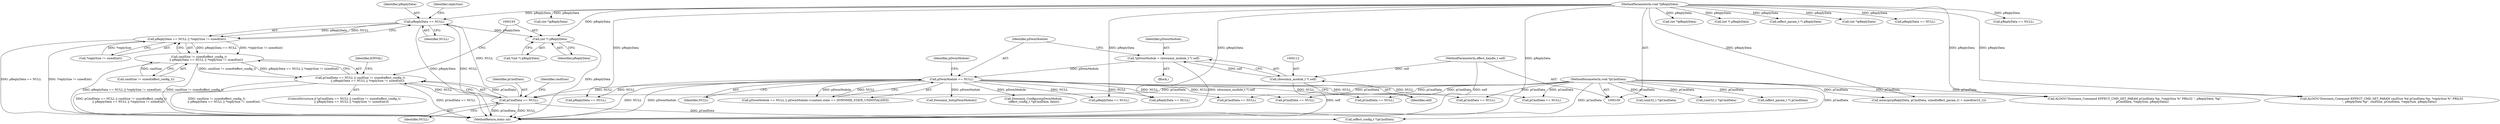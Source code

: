 digraph "0_Android_aeea52da00d210587fb3ed895de3d5f2e0264c88_0@pointer" {
"1000178" [label="(Call,pReplyData == NULL)"];
"1000106" [label="(MethodParameterIn,void *pReplyData)"];
"1000169" [label="(Call,pCmdData == NULL)"];
"1000104" [label="(MethodParameterIn,void *pCmdData)"];
"1000118" [label="(Call,pDwmModule == NULL)"];
"1000109" [label="(Call,*pDwmModule = (downmix_module_t *) self)"];
"1000111" [label="(Call,(downmix_module_t *) self)"];
"1000101" [label="(MethodParameterIn,effect_handle_t self)"];
"1000177" [label="(Call,pReplyData == NULL || *replySize != sizeof(int))"];
"1000172" [label="(Call,cmdSize != sizeof(effect_config_t)\n                || pReplyData == NULL || *replySize != sizeof(int))"];
"1000168" [label="(Call,pCmdData == NULL || cmdSize != sizeof(effect_config_t)\n                || pReplyData == NULL || *replySize != sizeof(int))"];
"1000192" [label="(Call,(int *) pReplyData)"];
"1000180" [label="(Identifier,NULL)"];
"1000104" [label="(MethodParameterIn,void *pCmdData)"];
"1000113" [label="(Identifier,self)"];
"1000194" [label="(Identifier,pReplyData)"];
"1000101" [label="(MethodParameterIn,effect_handle_t self)"];
"1000171" [label="(Identifier,NULL)"];
"1000339" [label="(Call,(effect_param_t *) pCmdData)"];
"1000322" [label="(Call,pReplyData == NULL)"];
"1000124" [label="(Identifier,pDwmModule)"];
"1000344" [label="(Call,(int *)pReplyData)"];
"1000181" [label="(Call,*replySize != sizeof(int))"];
"1000177" [label="(Call,pReplyData == NULL || *replySize != sizeof(int))"];
"1000179" [label="(Identifier,pReplyData)"];
"1000163" [label="(Call,Downmix_Init(pDwmModule))"];
"1000119" [label="(Identifier,pDwmModule)"];
"1000167" [label="(ControlStructure,if (pCmdData == NULL || cmdSize != sizeof(effect_config_t)\n                || pReplyData == NULL || *replySize != sizeof(int)))"];
"1000191" [label="(Call,*(int *) pReplyData)"];
"1000183" [label="(Identifier,replySize)"];
"1000170" [label="(Identifier,pCmdData)"];
"1000255" [label="(Call,memcpy(pReplyData, pCmdData, sizeof(effect_param_t) + sizeof(int32_t)))"];
"1000169" [label="(Call,pCmdData == NULL)"];
"1000120" [label="(Identifier,NULL)"];
"1000189" [label="(Identifier,EINVAL)"];
"1000174" [label="(Identifier,cmdSize)"];
"1000407" [label="(Call,(int *)pReplyData)"];
"1000178" [label="(Call,pReplyData == NULL)"];
"1000525" [label="(Call,pCmdData == NULL)"];
"1000110" [label="(Identifier,pDwmModule)"];
"1000192" [label="(Call,(int *) pReplyData)"];
"1000548" [label="(MethodReturn,static int)"];
"1000111" [label="(Call,(downmix_module_t *) self)"];
"1000168" [label="(Call,pCmdData == NULL || cmdSize != sizeof(effect_config_t)\n                || pReplyData == NULL || *replySize != sizeof(int))"];
"1000454" [label="(Call,pCmdData == NULL)"];
"1000146" [label="(Call,pReplyData == NULL)"];
"1000106" [label="(MethodParameterIn,void *pReplyData)"];
"1000117" [label="(Call,pDwmModule == NULL || pDwmModule->context.state == DOWNMIX_STATE_UNINITIALIZED)"];
"1000308" [label="(Call,pCmdData == NULL)"];
"1000160" [label="(Call,(int *) pReplyData)"];
"1000197" [label="(Call,(effect_config_t *)pCmdData)"];
"1000496" [label="(Call,(uint32_t *)pCmdData)"];
"1000376" [label="(Call,pReplyData == NULL)"];
"1000173" [label="(Call,cmdSize != sizeof(effect_config_t))"];
"1000510" [label="(Call,(uint32_t *)pCmdData)"];
"1000172" [label="(Call,cmdSize != sizeof(effect_config_t)\n                || pReplyData == NULL || *replySize != sizeof(int))"];
"1000208" [label="(Call,ALOGV(\"Downmix_Command EFFECT_CMD_GET_PARAM pCmdData %p, *replySize %\" PRIu32 \", pReplyData: %p\",\n                 pCmdData, *replySize, pReplyData))"];
"1000415" [label="(Call,pReplyData == NULL)"];
"1000195" [label="(Call,Downmix_Configure(pDwmModule,\n (effect_config_t *)pCmdData, false))"];
"1000107" [label="(Block,)"];
"1000216" [label="(Call,pCmdData == NULL)"];
"1000252" [label="(Call,(effect_param_t *) pReplyData)"];
"1000299" [label="(Call,ALOGV(\"Downmix_Command EFFECT_CMD_SET_PARAM cmdSize %d pCmdData %p, *replySize %\" PRIu32\n                 \", pReplyData %p\", cmdSize, pCmdData, *replySize, pReplyData))"];
"1000472" [label="(Call,pCmdData == NULL)"];
"1000446" [label="(Call,(int *)pReplyData)"];
"1000118" [label="(Call,pDwmModule == NULL)"];
"1000230" [label="(Call,pReplyData == NULL)"];
"1000109" [label="(Call,*pDwmModule = (downmix_module_t *) self)"];
"1000178" -> "1000177"  [label="AST: "];
"1000178" -> "1000180"  [label="CFG: "];
"1000179" -> "1000178"  [label="AST: "];
"1000180" -> "1000178"  [label="AST: "];
"1000183" -> "1000178"  [label="CFG: "];
"1000177" -> "1000178"  [label="CFG: "];
"1000178" -> "1000548"  [label="DDG: pReplyData"];
"1000178" -> "1000548"  [label="DDG: NULL"];
"1000178" -> "1000177"  [label="DDG: pReplyData"];
"1000178" -> "1000177"  [label="DDG: NULL"];
"1000106" -> "1000178"  [label="DDG: pReplyData"];
"1000169" -> "1000178"  [label="DDG: NULL"];
"1000178" -> "1000192"  [label="DDG: pReplyData"];
"1000106" -> "1000100"  [label="AST: "];
"1000106" -> "1000548"  [label="DDG: pReplyData"];
"1000106" -> "1000146"  [label="DDG: pReplyData"];
"1000106" -> "1000160"  [label="DDG: pReplyData"];
"1000106" -> "1000192"  [label="DDG: pReplyData"];
"1000106" -> "1000208"  [label="DDG: pReplyData"];
"1000106" -> "1000230"  [label="DDG: pReplyData"];
"1000106" -> "1000252"  [label="DDG: pReplyData"];
"1000106" -> "1000255"  [label="DDG: pReplyData"];
"1000106" -> "1000299"  [label="DDG: pReplyData"];
"1000106" -> "1000322"  [label="DDG: pReplyData"];
"1000106" -> "1000344"  [label="DDG: pReplyData"];
"1000106" -> "1000376"  [label="DDG: pReplyData"];
"1000106" -> "1000407"  [label="DDG: pReplyData"];
"1000106" -> "1000415"  [label="DDG: pReplyData"];
"1000106" -> "1000446"  [label="DDG: pReplyData"];
"1000169" -> "1000168"  [label="AST: "];
"1000169" -> "1000171"  [label="CFG: "];
"1000170" -> "1000169"  [label="AST: "];
"1000171" -> "1000169"  [label="AST: "];
"1000174" -> "1000169"  [label="CFG: "];
"1000168" -> "1000169"  [label="CFG: "];
"1000169" -> "1000548"  [label="DDG: NULL"];
"1000169" -> "1000548"  [label="DDG: pCmdData"];
"1000169" -> "1000168"  [label="DDG: pCmdData"];
"1000169" -> "1000168"  [label="DDG: NULL"];
"1000104" -> "1000169"  [label="DDG: pCmdData"];
"1000118" -> "1000169"  [label="DDG: NULL"];
"1000169" -> "1000197"  [label="DDG: pCmdData"];
"1000104" -> "1000100"  [label="AST: "];
"1000104" -> "1000548"  [label="DDG: pCmdData"];
"1000104" -> "1000197"  [label="DDG: pCmdData"];
"1000104" -> "1000208"  [label="DDG: pCmdData"];
"1000104" -> "1000216"  [label="DDG: pCmdData"];
"1000104" -> "1000255"  [label="DDG: pCmdData"];
"1000104" -> "1000299"  [label="DDG: pCmdData"];
"1000104" -> "1000308"  [label="DDG: pCmdData"];
"1000104" -> "1000339"  [label="DDG: pCmdData"];
"1000104" -> "1000454"  [label="DDG: pCmdData"];
"1000104" -> "1000472"  [label="DDG: pCmdData"];
"1000104" -> "1000496"  [label="DDG: pCmdData"];
"1000104" -> "1000510"  [label="DDG: pCmdData"];
"1000104" -> "1000525"  [label="DDG: pCmdData"];
"1000118" -> "1000117"  [label="AST: "];
"1000118" -> "1000120"  [label="CFG: "];
"1000119" -> "1000118"  [label="AST: "];
"1000120" -> "1000118"  [label="AST: "];
"1000124" -> "1000118"  [label="CFG: "];
"1000117" -> "1000118"  [label="CFG: "];
"1000118" -> "1000548"  [label="DDG: NULL"];
"1000118" -> "1000548"  [label="DDG: pDwmModule"];
"1000118" -> "1000117"  [label="DDG: pDwmModule"];
"1000118" -> "1000117"  [label="DDG: NULL"];
"1000109" -> "1000118"  [label="DDG: pDwmModule"];
"1000118" -> "1000146"  [label="DDG: NULL"];
"1000118" -> "1000163"  [label="DDG: pDwmModule"];
"1000118" -> "1000195"  [label="DDG: pDwmModule"];
"1000118" -> "1000216"  [label="DDG: NULL"];
"1000118" -> "1000308"  [label="DDG: NULL"];
"1000118" -> "1000376"  [label="DDG: NULL"];
"1000118" -> "1000415"  [label="DDG: NULL"];
"1000118" -> "1000454"  [label="DDG: NULL"];
"1000118" -> "1000472"  [label="DDG: NULL"];
"1000118" -> "1000525"  [label="DDG: NULL"];
"1000109" -> "1000107"  [label="AST: "];
"1000109" -> "1000111"  [label="CFG: "];
"1000110" -> "1000109"  [label="AST: "];
"1000111" -> "1000109"  [label="AST: "];
"1000119" -> "1000109"  [label="CFG: "];
"1000109" -> "1000548"  [label="DDG: (downmix_module_t *) self"];
"1000111" -> "1000109"  [label="DDG: self"];
"1000111" -> "1000113"  [label="CFG: "];
"1000112" -> "1000111"  [label="AST: "];
"1000113" -> "1000111"  [label="AST: "];
"1000111" -> "1000548"  [label="DDG: self"];
"1000101" -> "1000111"  [label="DDG: self"];
"1000101" -> "1000100"  [label="AST: "];
"1000101" -> "1000548"  [label="DDG: self"];
"1000177" -> "1000172"  [label="AST: "];
"1000177" -> "1000181"  [label="CFG: "];
"1000181" -> "1000177"  [label="AST: "];
"1000172" -> "1000177"  [label="CFG: "];
"1000177" -> "1000548"  [label="DDG: pReplyData == NULL"];
"1000177" -> "1000548"  [label="DDG: *replySize != sizeof(int)"];
"1000177" -> "1000172"  [label="DDG: pReplyData == NULL"];
"1000177" -> "1000172"  [label="DDG: *replySize != sizeof(int)"];
"1000181" -> "1000177"  [label="DDG: *replySize"];
"1000172" -> "1000168"  [label="AST: "];
"1000172" -> "1000173"  [label="CFG: "];
"1000173" -> "1000172"  [label="AST: "];
"1000168" -> "1000172"  [label="CFG: "];
"1000172" -> "1000548"  [label="DDG: cmdSize != sizeof(effect_config_t)"];
"1000172" -> "1000548"  [label="DDG: pReplyData == NULL || *replySize != sizeof(int)"];
"1000172" -> "1000168"  [label="DDG: cmdSize != sizeof(effect_config_t)"];
"1000172" -> "1000168"  [label="DDG: pReplyData == NULL || *replySize != sizeof(int)"];
"1000173" -> "1000172"  [label="DDG: cmdSize"];
"1000168" -> "1000167"  [label="AST: "];
"1000189" -> "1000168"  [label="CFG: "];
"1000193" -> "1000168"  [label="CFG: "];
"1000168" -> "1000548"  [label="DDG: pCmdData == NULL || cmdSize != sizeof(effect_config_t)\n                || pReplyData == NULL || *replySize != sizeof(int)"];
"1000168" -> "1000548"  [label="DDG: cmdSize != sizeof(effect_config_t)\n                || pReplyData == NULL || *replySize != sizeof(int)"];
"1000168" -> "1000548"  [label="DDG: pCmdData == NULL"];
"1000192" -> "1000191"  [label="AST: "];
"1000192" -> "1000194"  [label="CFG: "];
"1000193" -> "1000192"  [label="AST: "];
"1000194" -> "1000192"  [label="AST: "];
"1000191" -> "1000192"  [label="CFG: "];
"1000192" -> "1000548"  [label="DDG: pReplyData"];
}
